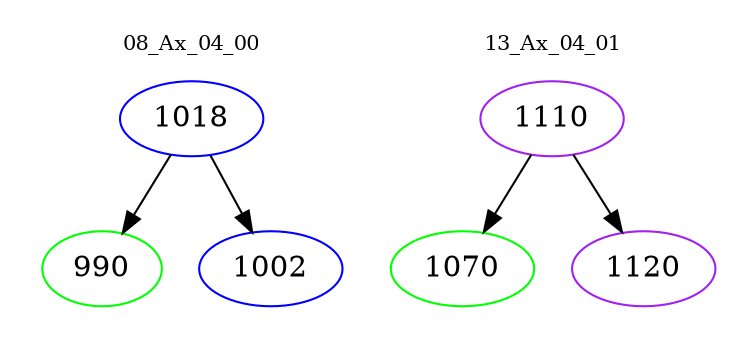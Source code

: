 digraph{
subgraph cluster_0 {
color = white
label = "08_Ax_04_00";
fontsize=10;
T0_1018 [label="1018", color="blue"]
T0_1018 -> T0_990 [color="black"]
T0_990 [label="990", color="green"]
T0_1018 -> T0_1002 [color="black"]
T0_1002 [label="1002", color="blue"]
}
subgraph cluster_1 {
color = white
label = "13_Ax_04_01";
fontsize=10;
T1_1110 [label="1110", color="purple"]
T1_1110 -> T1_1070 [color="black"]
T1_1070 [label="1070", color="green"]
T1_1110 -> T1_1120 [color="black"]
T1_1120 [label="1120", color="purple"]
}
}

